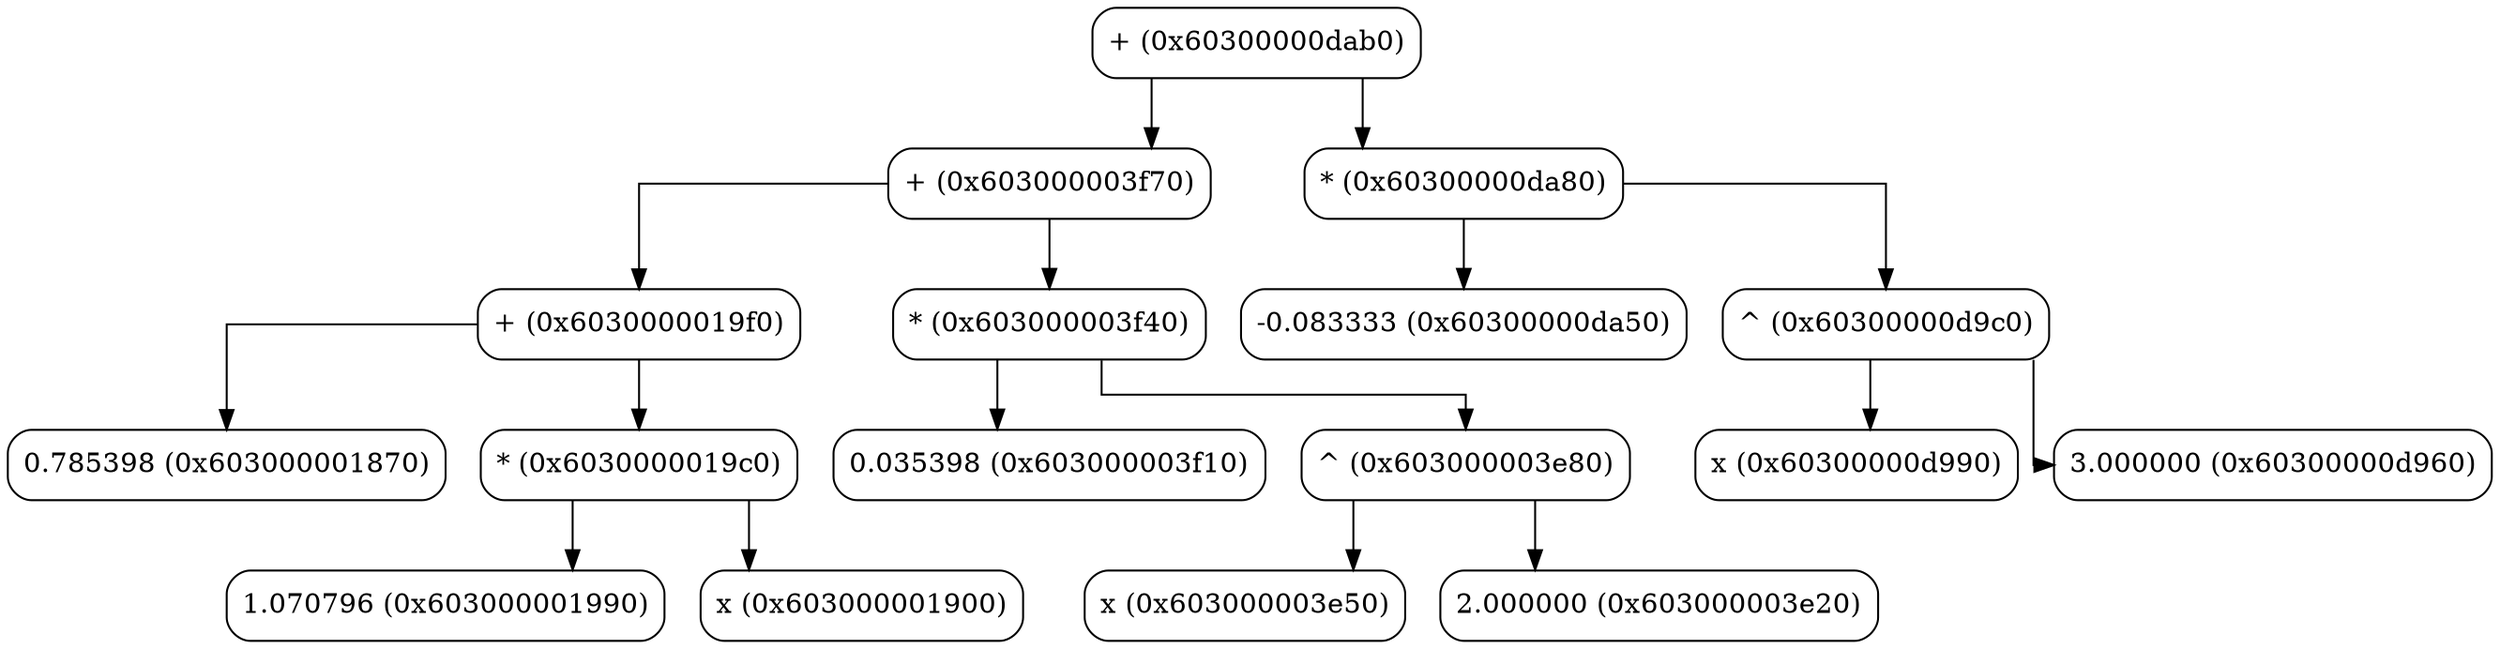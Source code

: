 digraph {
graph [dpi = 200, splines=ortho];
node [shape = "rectangle", style="rounded"];
node0 [label="+ (0x60300000dab0)"]
node1 [label="+ (0x603000003f70)"]
node3 [label="+ (0x6030000019f0)"]
node7 [label="0.785398 (0x603000001870)"]
node8 [label="* (0x6030000019c0)"]
node17 [label="1.070796 (0x603000001990)"]
node18 [label="x (0x603000001900)"]
node8 -> node17
node8 -> node18
node3 -> node7
node3 -> node8
node4 [label="* (0x603000003f40)"]
node9 [label="0.035398 (0x603000003f10)"]
node10 [label="^ (0x603000003e80)"]
node21 [label="x (0x603000003e50)"]
node22 [label="2.000000 (0x603000003e20)"]
node10 -> node21
node10 -> node22
node4 -> node9
node4 -> node10
node1 -> node3
node1 -> node4
node2 [label="* (0x60300000da80)"]
node5 [label="-0.083333 (0x60300000da50)"]
node6 [label="^ (0x60300000d9c0)"]
node13 [label="x (0x60300000d990)"]
node14 [label="3.000000 (0x60300000d960)"]
node6 -> node13
node6 -> node14
node2 -> node5
node2 -> node6
node0 -> node1
node0 -> node2
}
